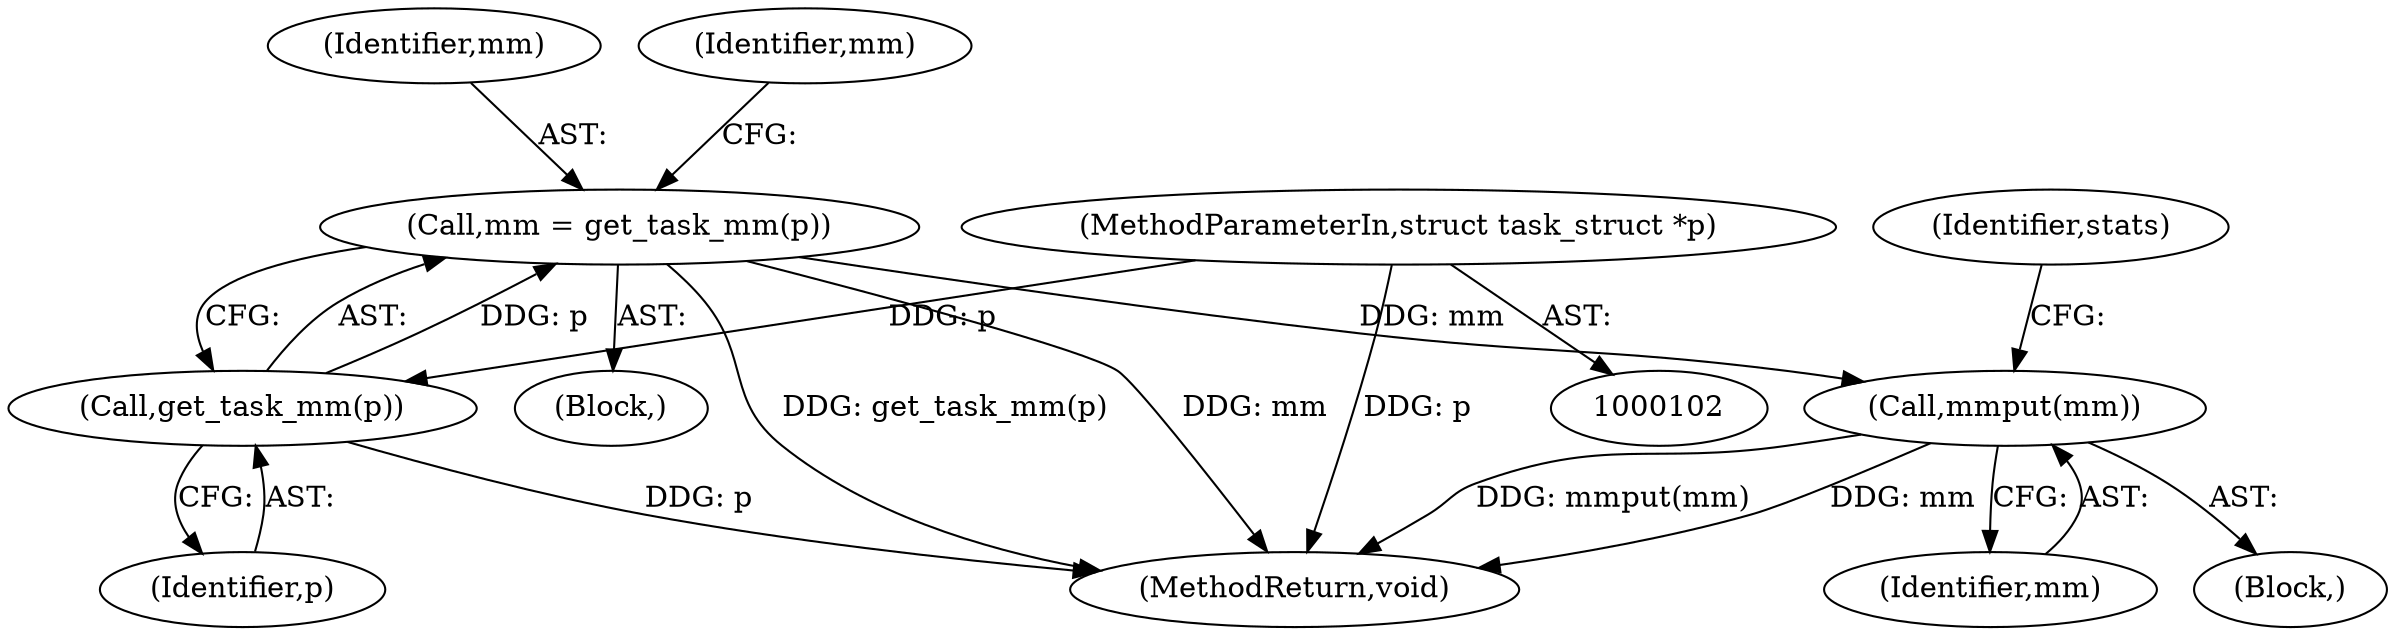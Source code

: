 digraph "0_linux_f0ec1aaf54caddd21c259aea8b2ecfbde4ee4fb9@pointer" {
"1000131" [label="(Call,mm = get_task_mm(p))"];
"1000133" [label="(Call,get_task_mm(p))"];
"1000104" [label="(MethodParameterIn,struct task_struct *p)"];
"1000160" [label="(Call,mmput(mm))"];
"1000104" [label="(MethodParameterIn,struct task_struct *p)"];
"1000190" [label="(MethodReturn,void)"];
"1000164" [label="(Identifier,stats)"];
"1000105" [label="(Block,)"];
"1000131" [label="(Call,mm = get_task_mm(p))"];
"1000132" [label="(Identifier,mm)"];
"1000161" [label="(Identifier,mm)"];
"1000137" [label="(Block,)"];
"1000136" [label="(Identifier,mm)"];
"1000133" [label="(Call,get_task_mm(p))"];
"1000134" [label="(Identifier,p)"];
"1000160" [label="(Call,mmput(mm))"];
"1000131" -> "1000105"  [label="AST: "];
"1000131" -> "1000133"  [label="CFG: "];
"1000132" -> "1000131"  [label="AST: "];
"1000133" -> "1000131"  [label="AST: "];
"1000136" -> "1000131"  [label="CFG: "];
"1000131" -> "1000190"  [label="DDG: mm"];
"1000131" -> "1000190"  [label="DDG: get_task_mm(p)"];
"1000133" -> "1000131"  [label="DDG: p"];
"1000131" -> "1000160"  [label="DDG: mm"];
"1000133" -> "1000134"  [label="CFG: "];
"1000134" -> "1000133"  [label="AST: "];
"1000133" -> "1000190"  [label="DDG: p"];
"1000104" -> "1000133"  [label="DDG: p"];
"1000104" -> "1000102"  [label="AST: "];
"1000104" -> "1000190"  [label="DDG: p"];
"1000160" -> "1000137"  [label="AST: "];
"1000160" -> "1000161"  [label="CFG: "];
"1000161" -> "1000160"  [label="AST: "];
"1000164" -> "1000160"  [label="CFG: "];
"1000160" -> "1000190"  [label="DDG: mmput(mm)"];
"1000160" -> "1000190"  [label="DDG: mm"];
}
